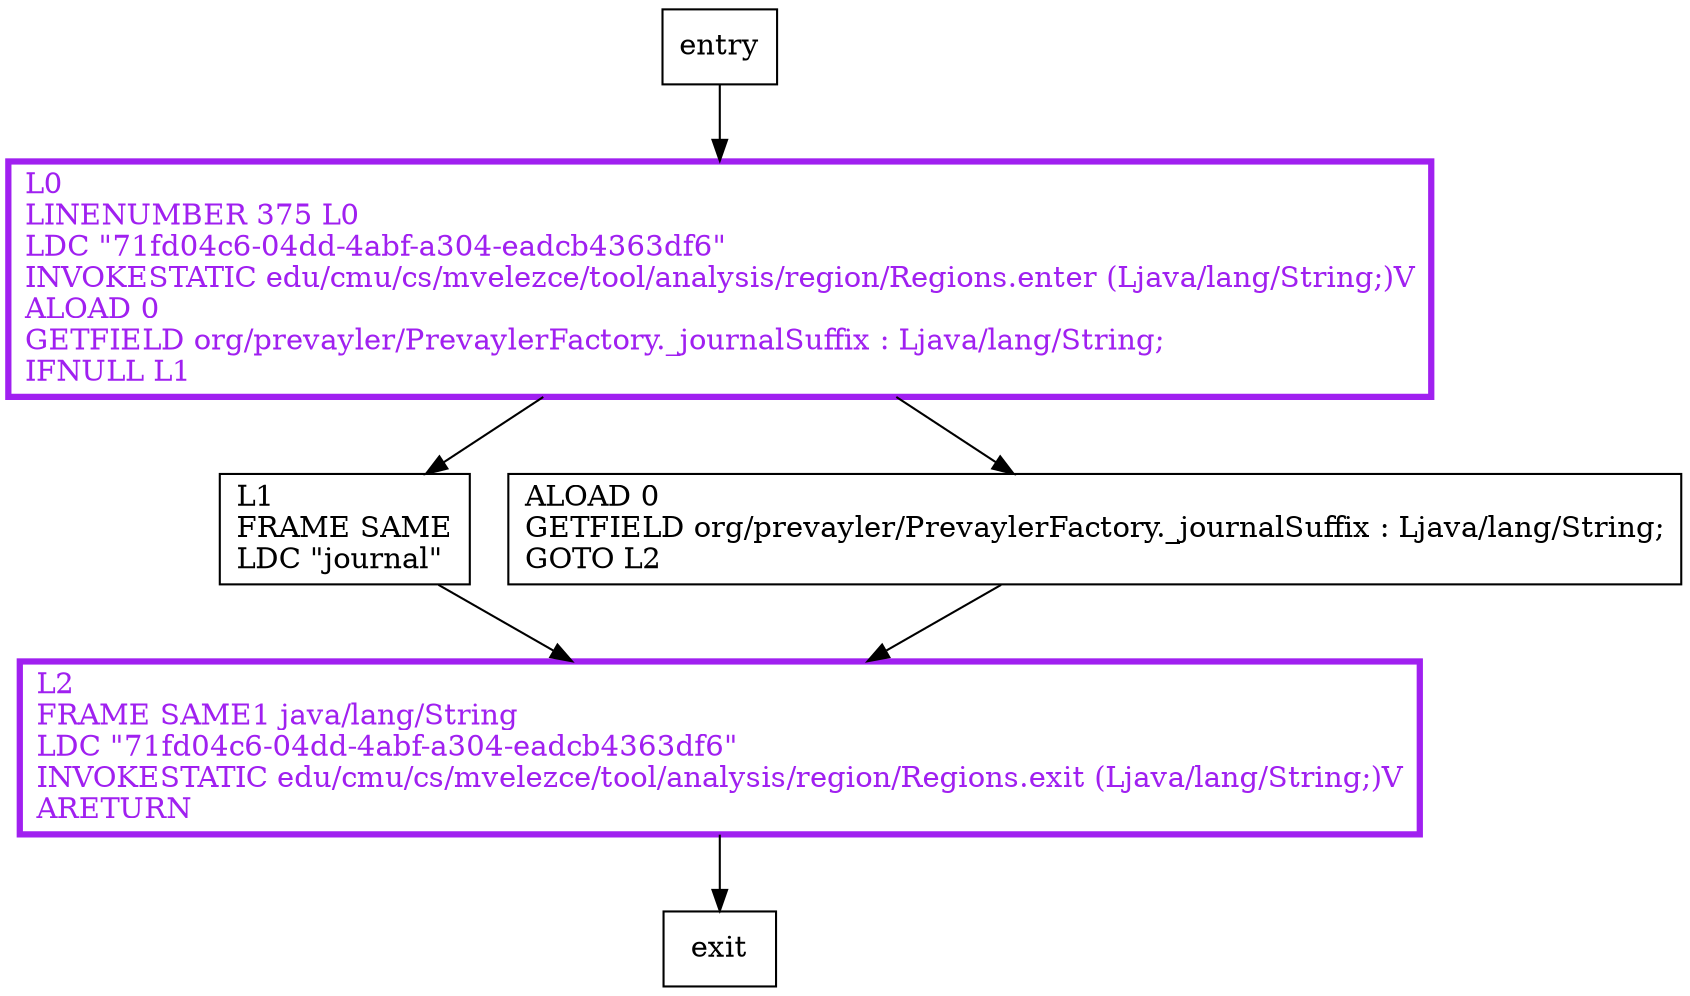 digraph journalSuffix {
node [shape=record];
668181568 [label="L1\lFRAME SAME\lLDC \"journal\"\l"];
897495200 [label="L0\lLINENUMBER 375 L0\lLDC \"71fd04c6-04dd-4abf-a304-eadcb4363df6\"\lINVOKESTATIC edu/cmu/cs/mvelezce/tool/analysis/region/Regions.enter (Ljava/lang/String;)V\lALOAD 0\lGETFIELD org/prevayler/PrevaylerFactory._journalSuffix : Ljava/lang/String;\lIFNULL L1\l"];
1218231243 [label="L2\lFRAME SAME1 java/lang/String\lLDC \"71fd04c6-04dd-4abf-a304-eadcb4363df6\"\lINVOKESTATIC edu/cmu/cs/mvelezce/tool/analysis/region/Regions.exit (Ljava/lang/String;)V\lARETURN\l"];
295974919 [label="ALOAD 0\lGETFIELD org/prevayler/PrevaylerFactory._journalSuffix : Ljava/lang/String;\lGOTO L2\l"];
entry;
exit;
668181568 -> 1218231243;
entry -> 897495200;
897495200 -> 668181568;
897495200 -> 295974919;
1218231243 -> exit;
295974919 -> 1218231243;
897495200[fontcolor="purple", penwidth=3, color="purple"];
1218231243[fontcolor="purple", penwidth=3, color="purple"];
}

